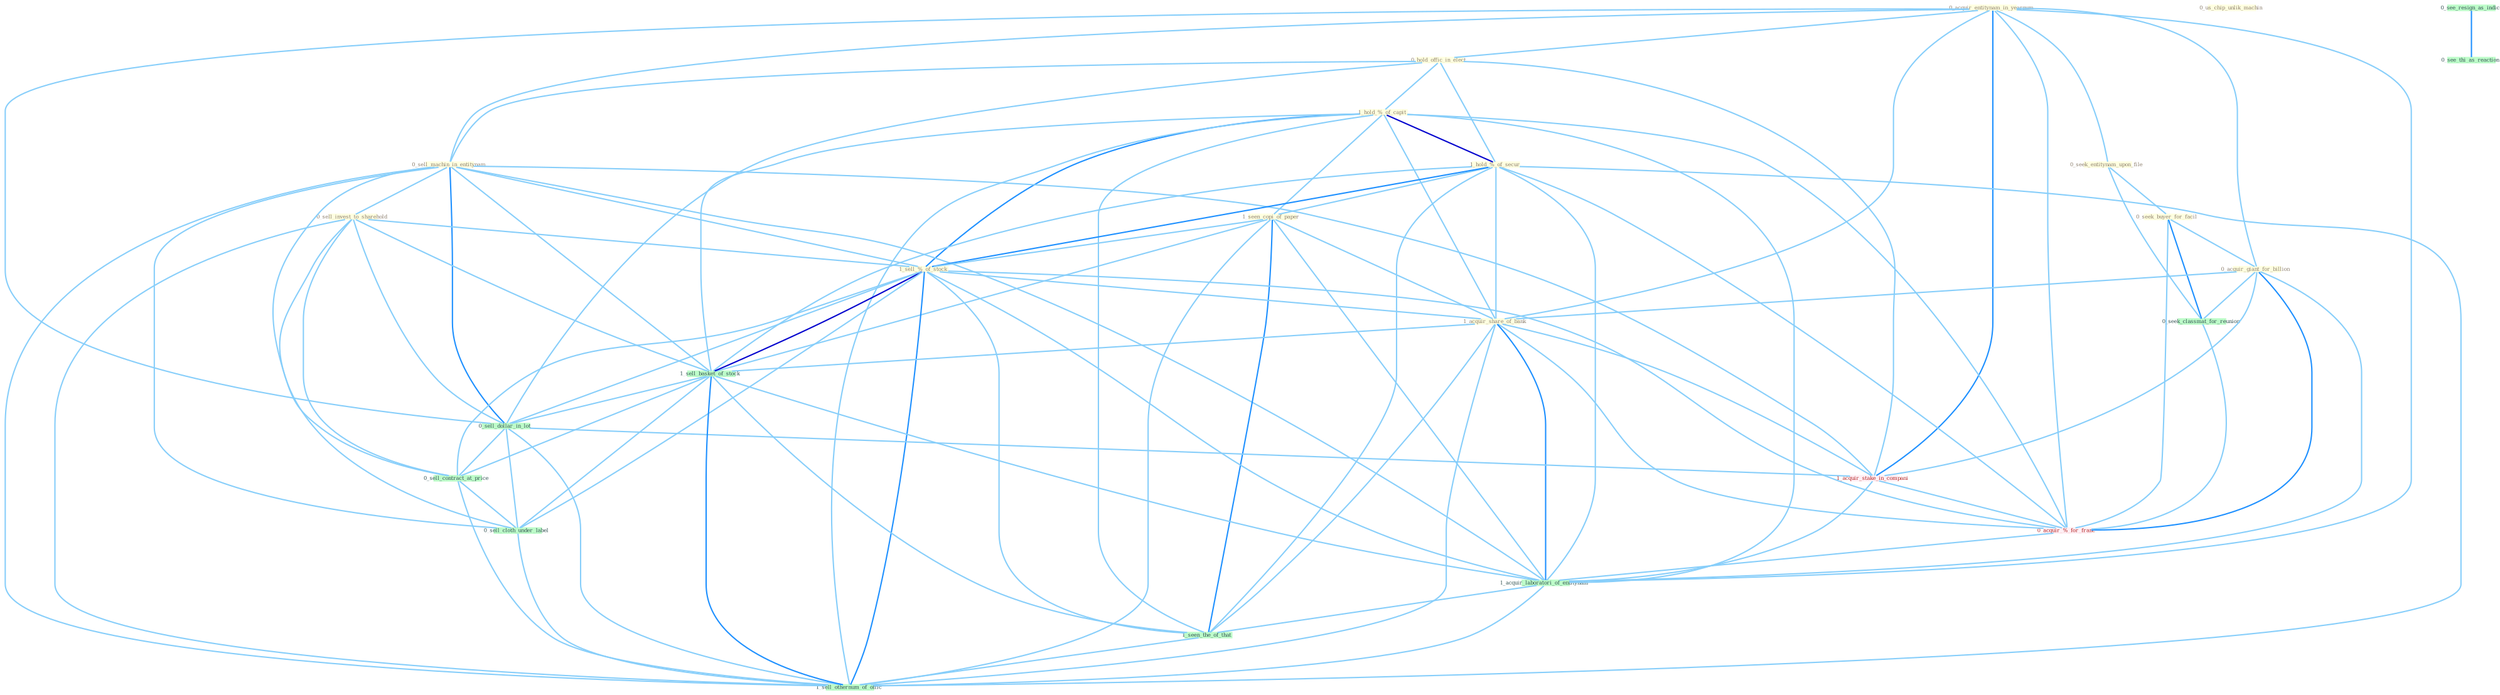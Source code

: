 Graph G{ 
    node
    [shape=polygon,style=filled,width=.5,height=.06,color="#BDFCC9",fixedsize=true,fontsize=4,
    fontcolor="#2f4f4f"];
    {node
    [color="#ffffe0", fontcolor="#8b7d6b"] "0_acquir_entitynam_in_yearnum " "0_hold_offic_in_elect " "1_hold_%_of_capit " "0_sell_machin_in_entitynam " "0_seek_entitynam_upon_file " "1_hold_%_of_secur " "0_sell_invest_to_sharehold " "1_seen_copi_of_paper " "0_us_chip_unlik_machin " "0_seek_buyer_for_facil " "0_acquir_giant_for_billion " "1_sell_%_of_stock " "1_acquir_share_of_bank "}
{node [color="#fff0f5", fontcolor="#b22222"] "1_acquir_stake_in_compani " "0_acquir_%_for_franc "}
edge [color="#B0E2FF"];

	"0_acquir_entitynam_in_yearnum " -- "0_hold_offic_in_elect " [w="1", color="#87cefa" ];
	"0_acquir_entitynam_in_yearnum " -- "0_sell_machin_in_entitynam " [w="1", color="#87cefa" ];
	"0_acquir_entitynam_in_yearnum " -- "0_seek_entitynam_upon_file " [w="1", color="#87cefa" ];
	"0_acquir_entitynam_in_yearnum " -- "0_acquir_giant_for_billion " [w="1", color="#87cefa" ];
	"0_acquir_entitynam_in_yearnum " -- "1_acquir_share_of_bank " [w="1", color="#87cefa" ];
	"0_acquir_entitynam_in_yearnum " -- "0_sell_dollar_in_lot " [w="1", color="#87cefa" ];
	"0_acquir_entitynam_in_yearnum " -- "1_acquir_stake_in_compani " [w="2", color="#1e90ff" , len=0.8];
	"0_acquir_entitynam_in_yearnum " -- "0_acquir_%_for_franc " [w="1", color="#87cefa" ];
	"0_acquir_entitynam_in_yearnum " -- "1_acquir_laboratori_of_entitynam " [w="1", color="#87cefa" ];
	"0_hold_offic_in_elect " -- "1_hold_%_of_capit " [w="1", color="#87cefa" ];
	"0_hold_offic_in_elect " -- "0_sell_machin_in_entitynam " [w="1", color="#87cefa" ];
	"0_hold_offic_in_elect " -- "1_hold_%_of_secur " [w="1", color="#87cefa" ];
	"0_hold_offic_in_elect " -- "0_sell_dollar_in_lot " [w="1", color="#87cefa" ];
	"0_hold_offic_in_elect " -- "1_acquir_stake_in_compani " [w="1", color="#87cefa" ];
	"1_hold_%_of_capit " -- "1_hold_%_of_secur " [w="3", color="#0000cd" , len=0.6];
	"1_hold_%_of_capit " -- "1_seen_copi_of_paper " [w="1", color="#87cefa" ];
	"1_hold_%_of_capit " -- "1_sell_%_of_stock " [w="2", color="#1e90ff" , len=0.8];
	"1_hold_%_of_capit " -- "1_acquir_share_of_bank " [w="1", color="#87cefa" ];
	"1_hold_%_of_capit " -- "1_sell_basket_of_stock " [w="1", color="#87cefa" ];
	"1_hold_%_of_capit " -- "0_acquir_%_for_franc " [w="1", color="#87cefa" ];
	"1_hold_%_of_capit " -- "1_acquir_laboratori_of_entitynam " [w="1", color="#87cefa" ];
	"1_hold_%_of_capit " -- "1_seen_the_of_that " [w="1", color="#87cefa" ];
	"1_hold_%_of_capit " -- "1_sell_othernum_of_offic " [w="1", color="#87cefa" ];
	"0_sell_machin_in_entitynam " -- "0_sell_invest_to_sharehold " [w="1", color="#87cefa" ];
	"0_sell_machin_in_entitynam " -- "1_sell_%_of_stock " [w="1", color="#87cefa" ];
	"0_sell_machin_in_entitynam " -- "1_sell_basket_of_stock " [w="1", color="#87cefa" ];
	"0_sell_machin_in_entitynam " -- "0_sell_dollar_in_lot " [w="2", color="#1e90ff" , len=0.8];
	"0_sell_machin_in_entitynam " -- "1_acquir_stake_in_compani " [w="1", color="#87cefa" ];
	"0_sell_machin_in_entitynam " -- "0_sell_contract_at_price " [w="1", color="#87cefa" ];
	"0_sell_machin_in_entitynam " -- "1_acquir_laboratori_of_entitynam " [w="1", color="#87cefa" ];
	"0_sell_machin_in_entitynam " -- "0_sell_cloth_under_label " [w="1", color="#87cefa" ];
	"0_sell_machin_in_entitynam " -- "1_sell_othernum_of_offic " [w="1", color="#87cefa" ];
	"0_seek_entitynam_upon_file " -- "0_seek_buyer_for_facil " [w="1", color="#87cefa" ];
	"0_seek_entitynam_upon_file " -- "0_seek_classmat_for_reunion " [w="1", color="#87cefa" ];
	"1_hold_%_of_secur " -- "1_seen_copi_of_paper " [w="1", color="#87cefa" ];
	"1_hold_%_of_secur " -- "1_sell_%_of_stock " [w="2", color="#1e90ff" , len=0.8];
	"1_hold_%_of_secur " -- "1_acquir_share_of_bank " [w="1", color="#87cefa" ];
	"1_hold_%_of_secur " -- "1_sell_basket_of_stock " [w="1", color="#87cefa" ];
	"1_hold_%_of_secur " -- "0_acquir_%_for_franc " [w="1", color="#87cefa" ];
	"1_hold_%_of_secur " -- "1_acquir_laboratori_of_entitynam " [w="1", color="#87cefa" ];
	"1_hold_%_of_secur " -- "1_seen_the_of_that " [w="1", color="#87cefa" ];
	"1_hold_%_of_secur " -- "1_sell_othernum_of_offic " [w="1", color="#87cefa" ];
	"0_sell_invest_to_sharehold " -- "1_sell_%_of_stock " [w="1", color="#87cefa" ];
	"0_sell_invest_to_sharehold " -- "1_sell_basket_of_stock " [w="1", color="#87cefa" ];
	"0_sell_invest_to_sharehold " -- "0_sell_dollar_in_lot " [w="1", color="#87cefa" ];
	"0_sell_invest_to_sharehold " -- "0_sell_contract_at_price " [w="1", color="#87cefa" ];
	"0_sell_invest_to_sharehold " -- "0_sell_cloth_under_label " [w="1", color="#87cefa" ];
	"0_sell_invest_to_sharehold " -- "1_sell_othernum_of_offic " [w="1", color="#87cefa" ];
	"1_seen_copi_of_paper " -- "1_sell_%_of_stock " [w="1", color="#87cefa" ];
	"1_seen_copi_of_paper " -- "1_acquir_share_of_bank " [w="1", color="#87cefa" ];
	"1_seen_copi_of_paper " -- "1_sell_basket_of_stock " [w="1", color="#87cefa" ];
	"1_seen_copi_of_paper " -- "1_acquir_laboratori_of_entitynam " [w="1", color="#87cefa" ];
	"1_seen_copi_of_paper " -- "1_seen_the_of_that " [w="2", color="#1e90ff" , len=0.8];
	"1_seen_copi_of_paper " -- "1_sell_othernum_of_offic " [w="1", color="#87cefa" ];
	"0_seek_buyer_for_facil " -- "0_acquir_giant_for_billion " [w="1", color="#87cefa" ];
	"0_seek_buyer_for_facil " -- "0_seek_classmat_for_reunion " [w="2", color="#1e90ff" , len=0.8];
	"0_seek_buyer_for_facil " -- "0_acquir_%_for_franc " [w="1", color="#87cefa" ];
	"0_acquir_giant_for_billion " -- "1_acquir_share_of_bank " [w="1", color="#87cefa" ];
	"0_acquir_giant_for_billion " -- "0_seek_classmat_for_reunion " [w="1", color="#87cefa" ];
	"0_acquir_giant_for_billion " -- "1_acquir_stake_in_compani " [w="1", color="#87cefa" ];
	"0_acquir_giant_for_billion " -- "0_acquir_%_for_franc " [w="2", color="#1e90ff" , len=0.8];
	"0_acquir_giant_for_billion " -- "1_acquir_laboratori_of_entitynam " [w="1", color="#87cefa" ];
	"1_sell_%_of_stock " -- "1_acquir_share_of_bank " [w="1", color="#87cefa" ];
	"1_sell_%_of_stock " -- "1_sell_basket_of_stock " [w="3", color="#0000cd" , len=0.6];
	"1_sell_%_of_stock " -- "0_sell_dollar_in_lot " [w="1", color="#87cefa" ];
	"1_sell_%_of_stock " -- "0_acquir_%_for_franc " [w="1", color="#87cefa" ];
	"1_sell_%_of_stock " -- "0_sell_contract_at_price " [w="1", color="#87cefa" ];
	"1_sell_%_of_stock " -- "1_acquir_laboratori_of_entitynam " [w="1", color="#87cefa" ];
	"1_sell_%_of_stock " -- "0_sell_cloth_under_label " [w="1", color="#87cefa" ];
	"1_sell_%_of_stock " -- "1_seen_the_of_that " [w="1", color="#87cefa" ];
	"1_sell_%_of_stock " -- "1_sell_othernum_of_offic " [w="2", color="#1e90ff" , len=0.8];
	"1_acquir_share_of_bank " -- "1_sell_basket_of_stock " [w="1", color="#87cefa" ];
	"1_acquir_share_of_bank " -- "1_acquir_stake_in_compani " [w="1", color="#87cefa" ];
	"1_acquir_share_of_bank " -- "0_acquir_%_for_franc " [w="1", color="#87cefa" ];
	"1_acquir_share_of_bank " -- "1_acquir_laboratori_of_entitynam " [w="2", color="#1e90ff" , len=0.8];
	"1_acquir_share_of_bank " -- "1_seen_the_of_that " [w="1", color="#87cefa" ];
	"1_acquir_share_of_bank " -- "1_sell_othernum_of_offic " [w="1", color="#87cefa" ];
	"0_seek_classmat_for_reunion " -- "0_acquir_%_for_franc " [w="1", color="#87cefa" ];
	"1_sell_basket_of_stock " -- "0_sell_dollar_in_lot " [w="1", color="#87cefa" ];
	"1_sell_basket_of_stock " -- "0_sell_contract_at_price " [w="1", color="#87cefa" ];
	"1_sell_basket_of_stock " -- "1_acquir_laboratori_of_entitynam " [w="1", color="#87cefa" ];
	"1_sell_basket_of_stock " -- "0_sell_cloth_under_label " [w="1", color="#87cefa" ];
	"1_sell_basket_of_stock " -- "1_seen_the_of_that " [w="1", color="#87cefa" ];
	"1_sell_basket_of_stock " -- "1_sell_othernum_of_offic " [w="2", color="#1e90ff" , len=0.8];
	"0_sell_dollar_in_lot " -- "1_acquir_stake_in_compani " [w="1", color="#87cefa" ];
	"0_sell_dollar_in_lot " -- "0_sell_contract_at_price " [w="1", color="#87cefa" ];
	"0_sell_dollar_in_lot " -- "0_sell_cloth_under_label " [w="1", color="#87cefa" ];
	"0_sell_dollar_in_lot " -- "1_sell_othernum_of_offic " [w="1", color="#87cefa" ];
	"0_see_resign_as_indic " -- "0_see_thi_as_reaction " [w="2", color="#1e90ff" , len=0.8];
	"1_acquir_stake_in_compani " -- "0_acquir_%_for_franc " [w="1", color="#87cefa" ];
	"1_acquir_stake_in_compani " -- "1_acquir_laboratori_of_entitynam " [w="1", color="#87cefa" ];
	"0_acquir_%_for_franc " -- "1_acquir_laboratori_of_entitynam " [w="1", color="#87cefa" ];
	"0_sell_contract_at_price " -- "0_sell_cloth_under_label " [w="1", color="#87cefa" ];
	"0_sell_contract_at_price " -- "1_sell_othernum_of_offic " [w="1", color="#87cefa" ];
	"1_acquir_laboratori_of_entitynam " -- "1_seen_the_of_that " [w="1", color="#87cefa" ];
	"1_acquir_laboratori_of_entitynam " -- "1_sell_othernum_of_offic " [w="1", color="#87cefa" ];
	"0_sell_cloth_under_label " -- "1_sell_othernum_of_offic " [w="1", color="#87cefa" ];
	"1_seen_the_of_that " -- "1_sell_othernum_of_offic " [w="1", color="#87cefa" ];
}
